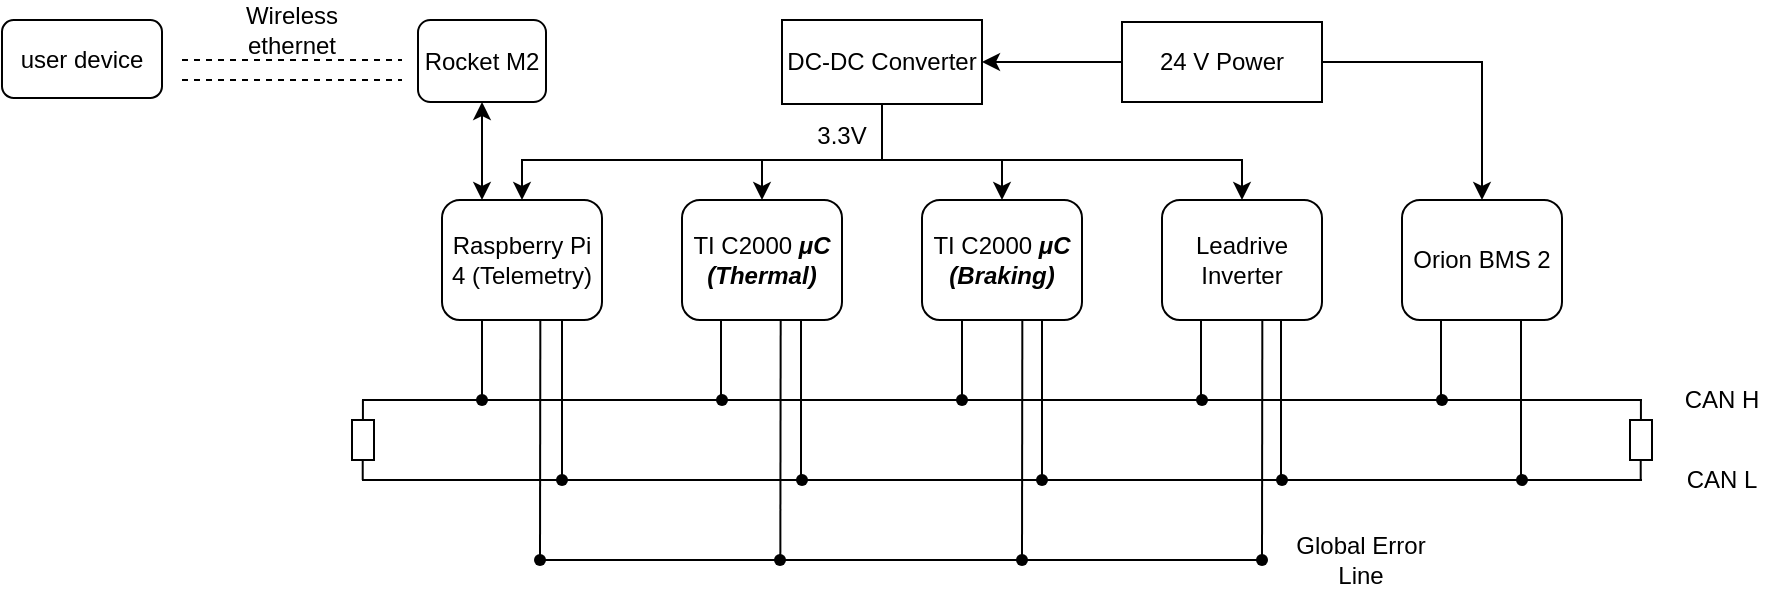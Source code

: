 <mxfile version="24.0.2" type="device">
  <diagram name="Page-1" id="DxLs9NtoblesnwhnTqeK">
    <mxGraphModel dx="2076" dy="559" grid="1" gridSize="10" guides="1" tooltips="1" connect="1" arrows="1" fold="1" page="1" pageScale="1" pageWidth="850" pageHeight="1100" math="0" shadow="0">
      <root>
        <mxCell id="0" />
        <mxCell id="1" parent="0" />
        <mxCell id="rzbZin_D0dSQT_rxSveQ-17" style="edgeStyle=orthogonalEdgeStyle;rounded=0;orthogonalLoop=1;jettySize=auto;html=1;exitX=0.5;exitY=1;exitDx=0;exitDy=0;entryX=0.5;entryY=0;entryDx=0;entryDy=0;" parent="1" source="r-BAju70z0TTwCEkCX_l-1" target="rzbZin_D0dSQT_rxSveQ-11" edge="1">
          <mxGeometry relative="1" as="geometry">
            <Array as="points">
              <mxPoint x="380" y="80" />
              <mxPoint x="560" y="80" />
            </Array>
          </mxGeometry>
        </mxCell>
        <mxCell id="rzbZin_D0dSQT_rxSveQ-19" style="edgeStyle=orthogonalEdgeStyle;rounded=0;orthogonalLoop=1;jettySize=auto;html=1;exitX=0.5;exitY=1;exitDx=0;exitDy=0;entryX=0.5;entryY=0;entryDx=0;entryDy=0;" parent="1" source="r-BAju70z0TTwCEkCX_l-1" target="rzbZin_D0dSQT_rxSveQ-9" edge="1">
          <mxGeometry relative="1" as="geometry">
            <Array as="points">
              <mxPoint x="380" y="80" />
              <mxPoint x="320" y="80" />
            </Array>
          </mxGeometry>
        </mxCell>
        <mxCell id="rzbZin_D0dSQT_rxSveQ-20" style="edgeStyle=orthogonalEdgeStyle;rounded=0;orthogonalLoop=1;jettySize=auto;html=1;exitX=0.5;exitY=1;exitDx=0;exitDy=0;entryX=0.5;entryY=0;entryDx=0;entryDy=0;" parent="1" source="r-BAju70z0TTwCEkCX_l-1" target="rzbZin_D0dSQT_rxSveQ-8" edge="1">
          <mxGeometry relative="1" as="geometry">
            <Array as="points">
              <mxPoint x="380" y="80" />
              <mxPoint x="200" y="80" />
            </Array>
          </mxGeometry>
        </mxCell>
        <mxCell id="r-BAju70z0TTwCEkCX_l-1" value="DC-DC Converter" style="rounded=0;whiteSpace=wrap;html=1;" parent="1" vertex="1">
          <mxGeometry x="330" y="10" width="100" height="42" as="geometry" />
        </mxCell>
        <mxCell id="r-BAju70z0TTwCEkCX_l-13" value="" style="endArrow=classic;html=1;rounded=0;exitX=0.5;exitY=1;exitDx=0;exitDy=0;entryX=0.5;entryY=0;entryDx=0;entryDy=0;" parent="1" source="r-BAju70z0TTwCEkCX_l-1" target="rzbZin_D0dSQT_rxSveQ-10" edge="1">
          <mxGeometry width="50" height="50" relative="1" as="geometry">
            <mxPoint x="380" y="90" as="sourcePoint" />
            <mxPoint x="380" y="90" as="targetPoint" />
            <Array as="points">
              <mxPoint x="380" y="80" />
              <mxPoint x="440" y="80" />
            </Array>
          </mxGeometry>
        </mxCell>
        <mxCell id="r-BAju70z0TTwCEkCX_l-14" value="3.3V" style="text;html=1;strokeColor=none;fillColor=none;align=center;verticalAlign=middle;whiteSpace=wrap;rounded=0;" parent="1" vertex="1">
          <mxGeometry x="350" y="60" width="20" height="16" as="geometry" />
        </mxCell>
        <mxCell id="r-BAju70z0TTwCEkCX_l-28" value="CAN H" style="text;html=1;strokeColor=none;fillColor=none;align=center;verticalAlign=middle;whiteSpace=wrap;rounded=0;" parent="1" vertex="1">
          <mxGeometry x="770" y="185" width="60" height="30" as="geometry" />
        </mxCell>
        <mxCell id="r-BAju70z0TTwCEkCX_l-29" value="CAN L" style="text;html=1;strokeColor=none;fillColor=none;align=center;verticalAlign=middle;whiteSpace=wrap;rounded=0;" parent="1" vertex="1">
          <mxGeometry x="770" y="225" width="60" height="30" as="geometry" />
        </mxCell>
        <mxCell id="vJRfhGgLBAHiDCpl3Uso-5" value="&lt;div&gt;Global Error&lt;/div&gt;&lt;div&gt;Line&lt;br&gt;&lt;/div&gt;" style="text;html=1;strokeColor=none;fillColor=none;align=center;verticalAlign=middle;whiteSpace=wrap;rounded=0;" parent="1" vertex="1">
          <mxGeometry x="580" y="265" width="79" height="30" as="geometry" />
        </mxCell>
        <mxCell id="rzbZin_D0dSQT_rxSveQ-8" value="Raspberry Pi 4 (Telemetry)" style="rounded=1;whiteSpace=wrap;html=1;" parent="1" vertex="1">
          <mxGeometry x="160" y="100" width="80" height="60" as="geometry" />
        </mxCell>
        <mxCell id="rzbZin_D0dSQT_rxSveQ-9" value="TI C2000&lt;b&gt; &lt;/b&gt;&lt;i lang=&quot;mul&quot; class=&quot;Latn mention e-example&quot;&gt;&lt;b&gt;μC&lt;br&gt;(Thermal)&lt;br&gt;&lt;/b&gt;&lt;/i&gt;" style="rounded=1;whiteSpace=wrap;html=1;" parent="1" vertex="1">
          <mxGeometry x="280" y="100" width="80" height="60" as="geometry" />
        </mxCell>
        <mxCell id="rzbZin_D0dSQT_rxSveQ-10" value="TI C2000&lt;b&gt; &lt;/b&gt;&lt;i lang=&quot;mul&quot; class=&quot;Latn mention e-example&quot;&gt;&lt;b&gt;μC&lt;br&gt;(Braking)&lt;br&gt;&lt;/b&gt;&lt;/i&gt;" style="rounded=1;whiteSpace=wrap;html=1;" parent="1" vertex="1">
          <mxGeometry x="400" y="100" width="80" height="60" as="geometry" />
        </mxCell>
        <mxCell id="rzbZin_D0dSQT_rxSveQ-11" value="Leadrive Inverter" style="rounded=1;whiteSpace=wrap;html=1;" parent="1" vertex="1">
          <mxGeometry x="520" y="100" width="80" height="60" as="geometry" />
        </mxCell>
        <mxCell id="rzbZin_D0dSQT_rxSveQ-12" value="Orion BMS 2" style="rounded=1;whiteSpace=wrap;html=1;" parent="1" vertex="1">
          <mxGeometry x="640" y="100" width="80" height="60" as="geometry" />
        </mxCell>
        <mxCell id="rzbZin_D0dSQT_rxSveQ-15" value="" style="edgeStyle=orthogonalEdgeStyle;rounded=0;orthogonalLoop=1;jettySize=auto;html=1;" parent="1" source="rzbZin_D0dSQT_rxSveQ-14" target="r-BAju70z0TTwCEkCX_l-1" edge="1">
          <mxGeometry relative="1" as="geometry" />
        </mxCell>
        <mxCell id="rzbZin_D0dSQT_rxSveQ-16" style="edgeStyle=orthogonalEdgeStyle;rounded=0;orthogonalLoop=1;jettySize=auto;html=1;entryX=0.5;entryY=0;entryDx=0;entryDy=0;" parent="1" source="rzbZin_D0dSQT_rxSveQ-14" target="rzbZin_D0dSQT_rxSveQ-12" edge="1">
          <mxGeometry relative="1" as="geometry" />
        </mxCell>
        <mxCell id="rzbZin_D0dSQT_rxSveQ-14" value="24 V Power" style="rounded=0;whiteSpace=wrap;html=1;" parent="1" vertex="1">
          <mxGeometry x="500" y="11" width="100" height="40" as="geometry" />
        </mxCell>
        <mxCell id="rzbZin_D0dSQT_rxSveQ-22" value="" style="endArrow=none;html=1;rounded=0;" parent="1" source="rzbZin_D0dSQT_rxSveQ-34" edge="1">
          <mxGeometry width="50" height="50" relative="1" as="geometry">
            <mxPoint x="120" y="200" as="sourcePoint" />
            <mxPoint x="760" y="200" as="targetPoint" />
          </mxGeometry>
        </mxCell>
        <mxCell id="rzbZin_D0dSQT_rxSveQ-23" value="" style="endArrow=none;html=1;rounded=0;" parent="1" edge="1">
          <mxGeometry width="50" height="50" relative="1" as="geometry">
            <mxPoint x="120" y="240" as="sourcePoint" />
            <mxPoint x="760" y="240" as="targetPoint" />
          </mxGeometry>
        </mxCell>
        <mxCell id="rzbZin_D0dSQT_rxSveQ-24" value="" style="endArrow=none;html=1;rounded=0;" parent="1" edge="1">
          <mxGeometry width="50" height="50" relative="1" as="geometry">
            <mxPoint x="180" y="200" as="sourcePoint" />
            <mxPoint x="180" y="160" as="targetPoint" />
          </mxGeometry>
        </mxCell>
        <mxCell id="rzbZin_D0dSQT_rxSveQ-25" value="" style="endArrow=none;html=1;rounded=0;" parent="1" source="rzbZin_D0dSQT_rxSveQ-36" edge="1">
          <mxGeometry width="50" height="50" relative="1" as="geometry">
            <mxPoint x="220" y="240" as="sourcePoint" />
            <mxPoint x="220" y="160" as="targetPoint" />
          </mxGeometry>
        </mxCell>
        <mxCell id="rzbZin_D0dSQT_rxSveQ-26" value="" style="endArrow=none;html=1;rounded=0;" parent="1" edge="1">
          <mxGeometry width="50" height="50" relative="1" as="geometry">
            <mxPoint x="299.5" y="200" as="sourcePoint" />
            <mxPoint x="299.5" y="160" as="targetPoint" />
          </mxGeometry>
        </mxCell>
        <mxCell id="rzbZin_D0dSQT_rxSveQ-27" value="" style="endArrow=none;html=1;rounded=0;" parent="1" edge="1">
          <mxGeometry width="50" height="50" relative="1" as="geometry">
            <mxPoint x="339.5" y="240" as="sourcePoint" />
            <mxPoint x="339.5" y="160" as="targetPoint" />
          </mxGeometry>
        </mxCell>
        <mxCell id="rzbZin_D0dSQT_rxSveQ-28" value="" style="endArrow=none;html=1;rounded=0;" parent="1" edge="1">
          <mxGeometry width="50" height="50" relative="1" as="geometry">
            <mxPoint x="420" y="200" as="sourcePoint" />
            <mxPoint x="420" y="160" as="targetPoint" />
          </mxGeometry>
        </mxCell>
        <mxCell id="rzbZin_D0dSQT_rxSveQ-29" value="" style="endArrow=none;html=1;rounded=0;" parent="1" edge="1">
          <mxGeometry width="50" height="50" relative="1" as="geometry">
            <mxPoint x="460" y="240" as="sourcePoint" />
            <mxPoint x="460" y="160" as="targetPoint" />
          </mxGeometry>
        </mxCell>
        <mxCell id="rzbZin_D0dSQT_rxSveQ-30" value="" style="endArrow=none;html=1;rounded=0;" parent="1" edge="1">
          <mxGeometry width="50" height="50" relative="1" as="geometry">
            <mxPoint x="539.5" y="200" as="sourcePoint" />
            <mxPoint x="539.5" y="160" as="targetPoint" />
          </mxGeometry>
        </mxCell>
        <mxCell id="rzbZin_D0dSQT_rxSveQ-31" value="" style="endArrow=none;html=1;rounded=0;" parent="1" edge="1">
          <mxGeometry width="50" height="50" relative="1" as="geometry">
            <mxPoint x="579.5" y="240" as="sourcePoint" />
            <mxPoint x="579.5" y="160" as="targetPoint" />
          </mxGeometry>
        </mxCell>
        <mxCell id="rzbZin_D0dSQT_rxSveQ-32" value="" style="endArrow=none;html=1;rounded=0;" parent="1" edge="1">
          <mxGeometry width="50" height="50" relative="1" as="geometry">
            <mxPoint x="659.5" y="200" as="sourcePoint" />
            <mxPoint x="659.5" y="160" as="targetPoint" />
          </mxGeometry>
        </mxCell>
        <mxCell id="rzbZin_D0dSQT_rxSveQ-33" value="" style="endArrow=none;html=1;rounded=0;" parent="1" edge="1">
          <mxGeometry width="50" height="50" relative="1" as="geometry">
            <mxPoint x="699.5" y="240" as="sourcePoint" />
            <mxPoint x="699.5" y="160" as="targetPoint" />
          </mxGeometry>
        </mxCell>
        <mxCell id="rzbZin_D0dSQT_rxSveQ-35" value="" style="endArrow=none;html=1;rounded=0;" parent="1" target="rzbZin_D0dSQT_rxSveQ-34" edge="1">
          <mxGeometry width="50" height="50" relative="1" as="geometry">
            <mxPoint x="120" y="200" as="sourcePoint" />
            <mxPoint x="760" y="200" as="targetPoint" />
          </mxGeometry>
        </mxCell>
        <mxCell id="rzbZin_D0dSQT_rxSveQ-34" value="" style="shape=waypoint;sketch=0;fillStyle=solid;size=6;pointerEvents=1;points=[];fillColor=none;resizable=0;rotatable=0;perimeter=centerPerimeter;snapToPoint=1;" parent="1" vertex="1">
          <mxGeometry x="170" y="190" width="20" height="20" as="geometry" />
        </mxCell>
        <mxCell id="rzbZin_D0dSQT_rxSveQ-37" value="" style="endArrow=none;html=1;rounded=0;" parent="1" target="rzbZin_D0dSQT_rxSveQ-36" edge="1">
          <mxGeometry width="50" height="50" relative="1" as="geometry">
            <mxPoint x="220" y="240" as="sourcePoint" />
            <mxPoint x="220" y="160" as="targetPoint" />
          </mxGeometry>
        </mxCell>
        <mxCell id="rzbZin_D0dSQT_rxSveQ-36" value="" style="shape=waypoint;sketch=0;fillStyle=solid;size=6;pointerEvents=1;points=[];fillColor=none;resizable=0;rotatable=0;perimeter=centerPerimeter;snapToPoint=1;" parent="1" vertex="1">
          <mxGeometry x="210" y="230" width="20" height="20" as="geometry" />
        </mxCell>
        <mxCell id="rzbZin_D0dSQT_rxSveQ-38" value="" style="shape=waypoint;sketch=0;fillStyle=solid;size=6;pointerEvents=1;points=[];fillColor=none;resizable=0;rotatable=0;perimeter=centerPerimeter;snapToPoint=1;" parent="1" vertex="1">
          <mxGeometry x="290" y="190" width="20" height="20" as="geometry" />
        </mxCell>
        <mxCell id="rzbZin_D0dSQT_rxSveQ-39" value="" style="shape=waypoint;sketch=0;fillStyle=solid;size=6;pointerEvents=1;points=[];fillColor=none;resizable=0;rotatable=0;perimeter=centerPerimeter;snapToPoint=1;" parent="1" vertex="1">
          <mxGeometry x="330" y="230" width="20" height="20" as="geometry" />
        </mxCell>
        <mxCell id="rzbZin_D0dSQT_rxSveQ-40" value="" style="shape=waypoint;sketch=0;fillStyle=solid;size=6;pointerEvents=1;points=[];fillColor=none;resizable=0;rotatable=0;perimeter=centerPerimeter;snapToPoint=1;" parent="1" vertex="1">
          <mxGeometry x="410" y="190" width="20" height="20" as="geometry" />
        </mxCell>
        <mxCell id="rzbZin_D0dSQT_rxSveQ-41" value="" style="shape=waypoint;sketch=0;fillStyle=solid;size=6;pointerEvents=1;points=[];fillColor=none;resizable=0;rotatable=0;perimeter=centerPerimeter;snapToPoint=1;" parent="1" vertex="1">
          <mxGeometry x="450" y="230" width="20" height="20" as="geometry" />
        </mxCell>
        <mxCell id="rzbZin_D0dSQT_rxSveQ-42" value="" style="shape=waypoint;sketch=0;fillStyle=solid;size=6;pointerEvents=1;points=[];fillColor=none;resizable=0;rotatable=0;perimeter=centerPerimeter;snapToPoint=1;" parent="1" vertex="1">
          <mxGeometry x="530" y="190" width="20" height="20" as="geometry" />
        </mxCell>
        <mxCell id="rzbZin_D0dSQT_rxSveQ-43" value="" style="shape=waypoint;sketch=0;fillStyle=solid;size=6;pointerEvents=1;points=[];fillColor=none;resizable=0;rotatable=0;perimeter=centerPerimeter;snapToPoint=1;" parent="1" vertex="1">
          <mxGeometry x="570" y="230" width="20" height="20" as="geometry" />
        </mxCell>
        <mxCell id="rzbZin_D0dSQT_rxSveQ-44" value="" style="shape=waypoint;sketch=0;fillStyle=solid;size=6;pointerEvents=1;points=[];fillColor=none;resizable=0;rotatable=0;perimeter=centerPerimeter;snapToPoint=1;" parent="1" vertex="1">
          <mxGeometry x="650" y="190" width="20" height="20" as="geometry" />
        </mxCell>
        <mxCell id="rzbZin_D0dSQT_rxSveQ-45" value="" style="shape=waypoint;sketch=0;fillStyle=solid;size=6;pointerEvents=1;points=[];fillColor=none;resizable=0;rotatable=0;perimeter=centerPerimeter;snapToPoint=1;" parent="1" vertex="1">
          <mxGeometry x="690" y="230" width="20" height="20" as="geometry" />
        </mxCell>
        <mxCell id="rzbZin_D0dSQT_rxSveQ-46" value="" style="rounded=0;whiteSpace=wrap;html=1;" parent="1" vertex="1">
          <mxGeometry x="115" y="210" width="11" height="20" as="geometry" />
        </mxCell>
        <mxCell id="rzbZin_D0dSQT_rxSveQ-52" value="" style="endArrow=none;html=1;rounded=0;exitX=0.5;exitY=0;exitDx=0;exitDy=0;" parent="1" edge="1">
          <mxGeometry width="50" height="50" relative="1" as="geometry">
            <mxPoint x="120.36" y="240" as="sourcePoint" />
            <mxPoint x="120.36" y="230" as="targetPoint" />
            <Array as="points">
              <mxPoint x="120.36" y="240" />
            </Array>
          </mxGeometry>
        </mxCell>
        <mxCell id="rzbZin_D0dSQT_rxSveQ-53" value="" style="endArrow=none;html=1;rounded=0;exitX=0.5;exitY=0;exitDx=0;exitDy=0;" parent="1" edge="1">
          <mxGeometry width="50" height="50" relative="1" as="geometry">
            <mxPoint x="120.46" y="210" as="sourcePoint" />
            <mxPoint x="120.46" y="200" as="targetPoint" />
            <Array as="points">
              <mxPoint x="120.46" y="210" />
            </Array>
          </mxGeometry>
        </mxCell>
        <mxCell id="rzbZin_D0dSQT_rxSveQ-57" value="" style="rounded=0;whiteSpace=wrap;html=1;" parent="1" vertex="1">
          <mxGeometry x="754" y="210" width="11" height="20" as="geometry" />
        </mxCell>
        <mxCell id="rzbZin_D0dSQT_rxSveQ-58" value="" style="endArrow=none;html=1;rounded=0;exitX=0.5;exitY=0;exitDx=0;exitDy=0;" parent="1" edge="1">
          <mxGeometry width="50" height="50" relative="1" as="geometry">
            <mxPoint x="759.36" y="240" as="sourcePoint" />
            <mxPoint x="759.36" y="230" as="targetPoint" />
            <Array as="points">
              <mxPoint x="759.36" y="240" />
            </Array>
          </mxGeometry>
        </mxCell>
        <mxCell id="rzbZin_D0dSQT_rxSveQ-59" value="" style="endArrow=none;html=1;rounded=0;exitX=0.5;exitY=0;exitDx=0;exitDy=0;" parent="1" edge="1">
          <mxGeometry width="50" height="50" relative="1" as="geometry">
            <mxPoint x="759.46" y="210" as="sourcePoint" />
            <mxPoint x="759.46" y="200" as="targetPoint" />
            <Array as="points">
              <mxPoint x="759.46" y="210" />
            </Array>
          </mxGeometry>
        </mxCell>
        <mxCell id="rzbZin_D0dSQT_rxSveQ-60" value="" style="endArrow=none;html=1;rounded=0;" parent="1" edge="1">
          <mxGeometry width="50" height="50" relative="1" as="geometry">
            <mxPoint x="209" y="280" as="sourcePoint" />
            <mxPoint x="209.17" y="160" as="targetPoint" />
          </mxGeometry>
        </mxCell>
        <mxCell id="rzbZin_D0dSQT_rxSveQ-61" value="" style="endArrow=none;html=1;rounded=0;" parent="1" edge="1">
          <mxGeometry width="50" height="50" relative="1" as="geometry">
            <mxPoint x="329.17" y="280" as="sourcePoint" />
            <mxPoint x="329.34" y="160" as="targetPoint" />
          </mxGeometry>
        </mxCell>
        <mxCell id="rzbZin_D0dSQT_rxSveQ-62" value="" style="endArrow=none;html=1;rounded=0;" parent="1" edge="1">
          <mxGeometry width="50" height="50" relative="1" as="geometry">
            <mxPoint x="450" y="280" as="sourcePoint" />
            <mxPoint x="450.17" y="160" as="targetPoint" />
          </mxGeometry>
        </mxCell>
        <mxCell id="rzbZin_D0dSQT_rxSveQ-63" value="" style="endArrow=none;html=1;rounded=0;" parent="1" edge="1">
          <mxGeometry width="50" height="50" relative="1" as="geometry">
            <mxPoint x="570" y="280" as="sourcePoint" />
            <mxPoint x="570.17" y="160" as="targetPoint" />
          </mxGeometry>
        </mxCell>
        <mxCell id="rzbZin_D0dSQT_rxSveQ-64" value="" style="shape=waypoint;sketch=0;fillStyle=solid;size=6;pointerEvents=1;points=[];fillColor=none;resizable=0;rotatable=0;perimeter=centerPerimeter;snapToPoint=1;" parent="1" vertex="1">
          <mxGeometry x="199" y="270" width="20" height="20" as="geometry" />
        </mxCell>
        <mxCell id="rzbZin_D0dSQT_rxSveQ-65" value="" style="shape=waypoint;sketch=0;fillStyle=solid;size=6;pointerEvents=1;points=[];fillColor=none;resizable=0;rotatable=0;perimeter=centerPerimeter;snapToPoint=1;" parent="1" vertex="1">
          <mxGeometry x="319" y="270" width="20" height="20" as="geometry" />
        </mxCell>
        <mxCell id="rzbZin_D0dSQT_rxSveQ-66" value="" style="shape=waypoint;sketch=0;fillStyle=solid;size=6;pointerEvents=1;points=[];fillColor=none;resizable=0;rotatable=0;perimeter=centerPerimeter;snapToPoint=1;" parent="1" vertex="1">
          <mxGeometry x="440" y="270" width="20" height="20" as="geometry" />
        </mxCell>
        <mxCell id="rzbZin_D0dSQT_rxSveQ-67" value="" style="shape=waypoint;sketch=0;fillStyle=solid;size=6;pointerEvents=1;points=[];fillColor=none;resizable=0;rotatable=0;perimeter=centerPerimeter;snapToPoint=1;" parent="1" vertex="1">
          <mxGeometry x="560" y="270" width="20" height="20" as="geometry" />
        </mxCell>
        <mxCell id="rzbZin_D0dSQT_rxSveQ-68" value="" style="endArrow=none;html=1;rounded=0;" parent="1" source="rzbZin_D0dSQT_rxSveQ-64" target="rzbZin_D0dSQT_rxSveQ-67" edge="1">
          <mxGeometry width="50" height="50" relative="1" as="geometry">
            <mxPoint x="370" y="310" as="sourcePoint" />
            <mxPoint x="420" y="260" as="targetPoint" />
          </mxGeometry>
        </mxCell>
        <mxCell id="rzbZin_D0dSQT_rxSveQ-70" value="" style="endArrow=classic;startArrow=classic;html=1;rounded=0;exitX=0.25;exitY=0;exitDx=0;exitDy=0;entryX=0.5;entryY=1;entryDx=0;entryDy=0;" parent="1" source="rzbZin_D0dSQT_rxSveQ-8" target="rzbZin_D0dSQT_rxSveQ-71" edge="1">
          <mxGeometry width="50" height="50" relative="1" as="geometry">
            <mxPoint x="290" y="270" as="sourcePoint" />
            <mxPoint x="180" y="40" as="targetPoint" />
          </mxGeometry>
        </mxCell>
        <mxCell id="rzbZin_D0dSQT_rxSveQ-71" value="Rocket M2" style="rounded=1;whiteSpace=wrap;html=1;" parent="1" vertex="1">
          <mxGeometry x="148" y="10" width="64" height="41" as="geometry" />
        </mxCell>
        <mxCell id="rzbZin_D0dSQT_rxSveQ-73" value="" style="endArrow=none;dashed=1;html=1;rounded=0;" parent="1" edge="1">
          <mxGeometry width="50" height="50" relative="1" as="geometry">
            <mxPoint x="30" y="30" as="sourcePoint" />
            <mxPoint x="140" y="30" as="targetPoint" />
          </mxGeometry>
        </mxCell>
        <mxCell id="rzbZin_D0dSQT_rxSveQ-74" value="" style="endArrow=none;dashed=1;html=1;rounded=0;" parent="1" edge="1">
          <mxGeometry width="50" height="50" relative="1" as="geometry">
            <mxPoint x="30" y="40" as="sourcePoint" />
            <mxPoint x="140" y="40" as="targetPoint" />
          </mxGeometry>
        </mxCell>
        <mxCell id="rzbZin_D0dSQT_rxSveQ-75" value="user device" style="rounded=1;whiteSpace=wrap;html=1;" parent="1" vertex="1">
          <mxGeometry x="-60" y="10" width="80" height="39" as="geometry" />
        </mxCell>
        <mxCell id="rzbZin_D0dSQT_rxSveQ-76" value="Wireless ethernet" style="text;html=1;strokeColor=none;fillColor=none;align=center;verticalAlign=middle;whiteSpace=wrap;rounded=0;" parent="1" vertex="1">
          <mxGeometry x="55" width="60" height="30" as="geometry" />
        </mxCell>
      </root>
    </mxGraphModel>
  </diagram>
</mxfile>
